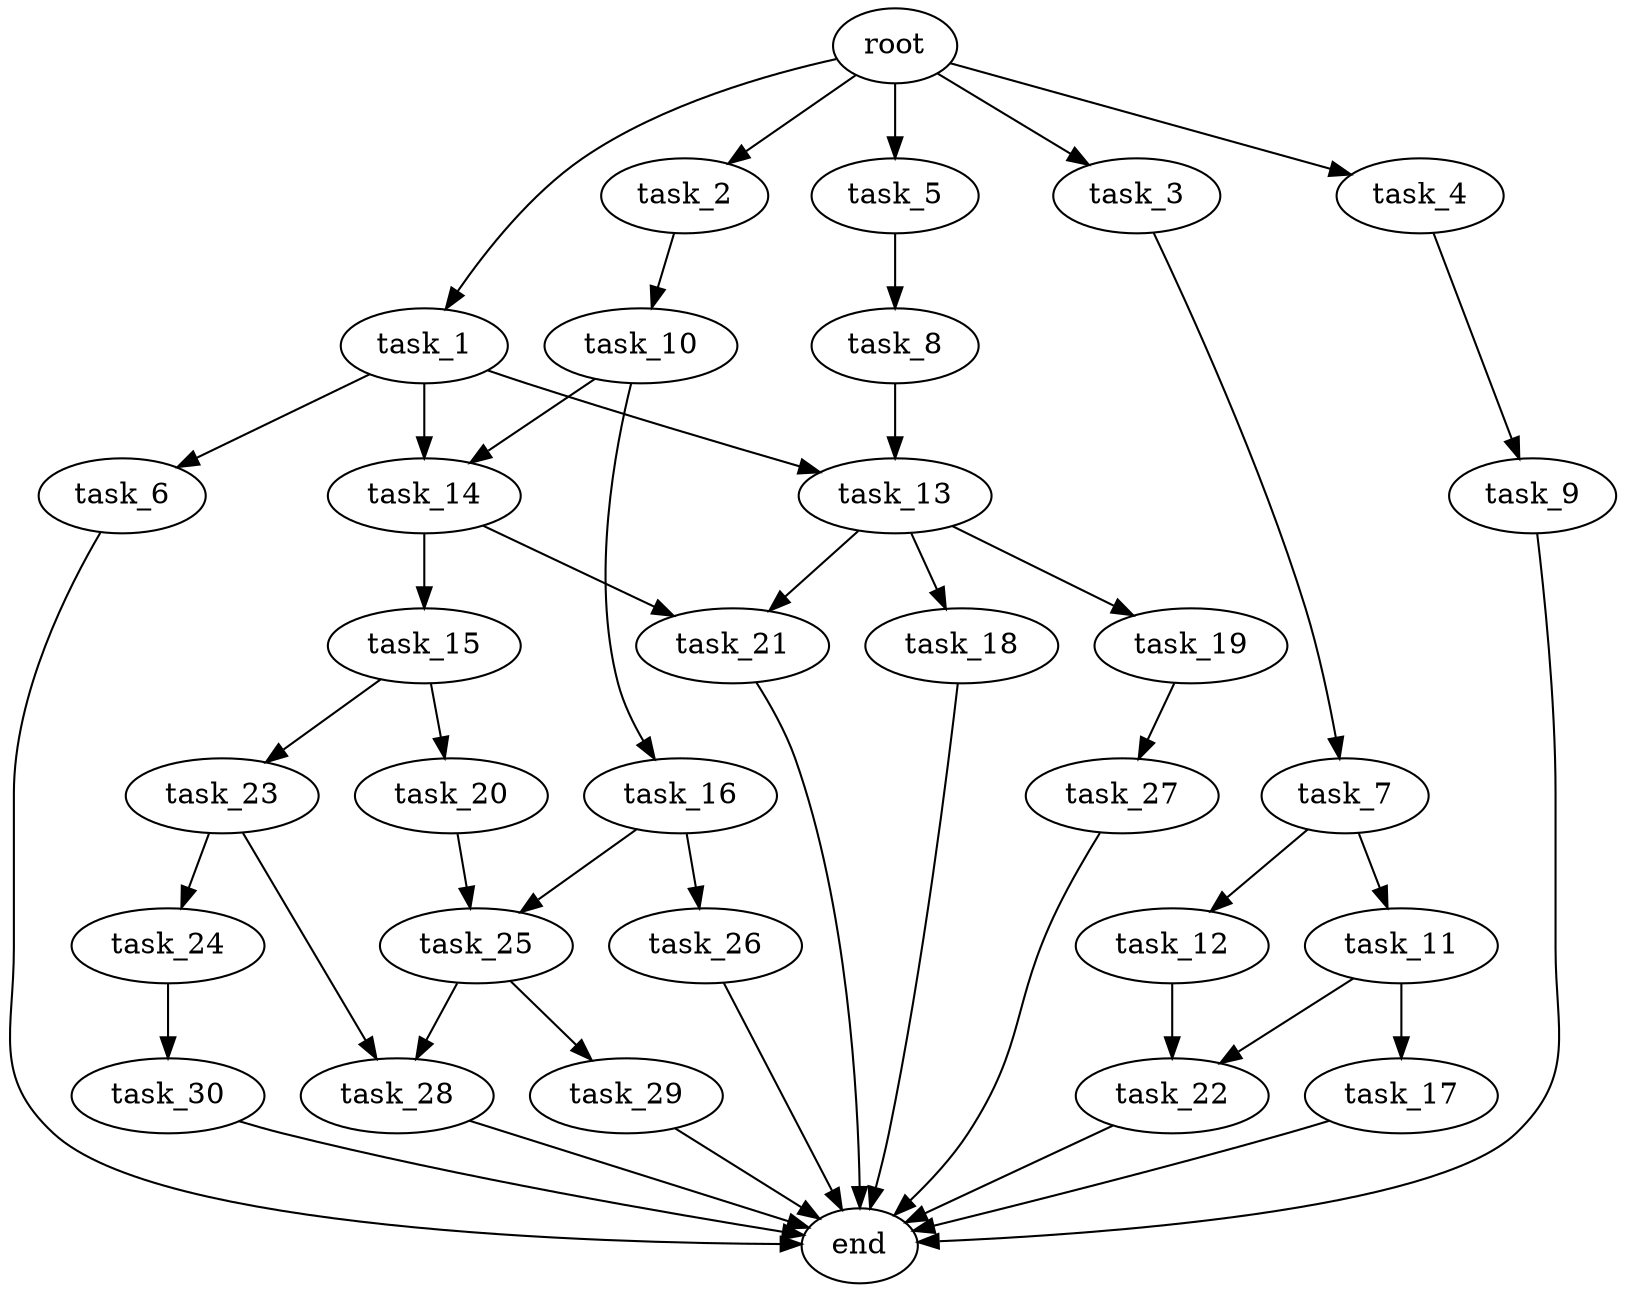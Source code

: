 digraph G {
  root [size="0.000000e+00"];
  task_1 [size="9.780714e+08"];
  task_2 [size="1.339697e+09"];
  task_3 [size="4.771935e+09"];
  task_4 [size="2.325896e+09"];
  task_5 [size="8.590673e+09"];
  task_6 [size="2.833383e+09"];
  task_7 [size="8.767786e+09"];
  task_8 [size="4.087058e+09"];
  task_9 [size="1.891021e+09"];
  task_10 [size="7.091779e+09"];
  task_11 [size="7.894435e+09"];
  task_12 [size="5.780293e+09"];
  task_13 [size="1.179168e+09"];
  task_14 [size="7.293333e+07"];
  task_15 [size="6.545807e+09"];
  task_16 [size="6.877980e+09"];
  task_17 [size="3.159701e+09"];
  task_18 [size="3.623336e+09"];
  task_19 [size="1.548631e+09"];
  task_20 [size="6.516108e+09"];
  task_21 [size="2.537074e+09"];
  task_22 [size="8.549914e+09"];
  task_23 [size="4.236192e+09"];
  task_24 [size="3.657075e+09"];
  task_25 [size="2.756330e+09"];
  task_26 [size="6.806376e+09"];
  task_27 [size="7.549964e+09"];
  task_28 [size="4.132868e+09"];
  task_29 [size="7.838100e+09"];
  task_30 [size="4.825195e+09"];
  end [size="0.000000e+00"];

  root -> task_1 [size="1.000000e-12"];
  root -> task_2 [size="1.000000e-12"];
  root -> task_3 [size="1.000000e-12"];
  root -> task_4 [size="1.000000e-12"];
  root -> task_5 [size="1.000000e-12"];
  task_1 -> task_6 [size="2.833383e+08"];
  task_1 -> task_13 [size="5.895841e+07"];
  task_1 -> task_14 [size="3.646667e+06"];
  task_2 -> task_10 [size="7.091779e+08"];
  task_3 -> task_7 [size="8.767786e+08"];
  task_4 -> task_9 [size="1.891021e+08"];
  task_5 -> task_8 [size="4.087058e+08"];
  task_6 -> end [size="1.000000e-12"];
  task_7 -> task_11 [size="7.894435e+08"];
  task_7 -> task_12 [size="5.780293e+08"];
  task_8 -> task_13 [size="5.895841e+07"];
  task_9 -> end [size="1.000000e-12"];
  task_10 -> task_14 [size="3.646667e+06"];
  task_10 -> task_16 [size="6.877980e+08"];
  task_11 -> task_17 [size="3.159701e+08"];
  task_11 -> task_22 [size="4.274957e+08"];
  task_12 -> task_22 [size="4.274957e+08"];
  task_13 -> task_18 [size="3.623336e+08"];
  task_13 -> task_19 [size="1.548631e+08"];
  task_13 -> task_21 [size="1.268537e+08"];
  task_14 -> task_15 [size="6.545807e+08"];
  task_14 -> task_21 [size="1.268537e+08"];
  task_15 -> task_20 [size="6.516108e+08"];
  task_15 -> task_23 [size="4.236192e+08"];
  task_16 -> task_25 [size="1.378165e+08"];
  task_16 -> task_26 [size="6.806376e+08"];
  task_17 -> end [size="1.000000e-12"];
  task_18 -> end [size="1.000000e-12"];
  task_19 -> task_27 [size="7.549964e+08"];
  task_20 -> task_25 [size="1.378165e+08"];
  task_21 -> end [size="1.000000e-12"];
  task_22 -> end [size="1.000000e-12"];
  task_23 -> task_24 [size="3.657075e+08"];
  task_23 -> task_28 [size="2.066434e+08"];
  task_24 -> task_30 [size="4.825195e+08"];
  task_25 -> task_28 [size="2.066434e+08"];
  task_25 -> task_29 [size="7.838100e+08"];
  task_26 -> end [size="1.000000e-12"];
  task_27 -> end [size="1.000000e-12"];
  task_28 -> end [size="1.000000e-12"];
  task_29 -> end [size="1.000000e-12"];
  task_30 -> end [size="1.000000e-12"];
}
